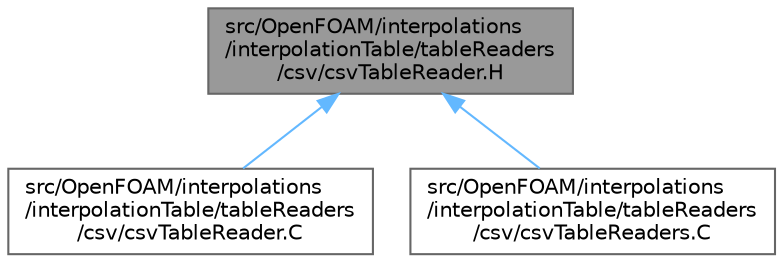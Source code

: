digraph "src/OpenFOAM/interpolations/interpolationTable/tableReaders/csv/csvTableReader.H"
{
 // LATEX_PDF_SIZE
  bgcolor="transparent";
  edge [fontname=Helvetica,fontsize=10,labelfontname=Helvetica,labelfontsize=10];
  node [fontname=Helvetica,fontsize=10,shape=box,height=0.2,width=0.4];
  Node1 [id="Node000001",label="src/OpenFOAM/interpolations\l/interpolationTable/tableReaders\l/csv/csvTableReader.H",height=0.2,width=0.4,color="gray40", fillcolor="grey60", style="filled", fontcolor="black",tooltip=" "];
  Node1 -> Node2 [id="edge1_Node000001_Node000002",dir="back",color="steelblue1",style="solid",tooltip=" "];
  Node2 [id="Node000002",label="src/OpenFOAM/interpolations\l/interpolationTable/tableReaders\l/csv/csvTableReader.C",height=0.2,width=0.4,color="grey40", fillcolor="white", style="filled",URL="$csvTableReader_8C.html",tooltip=" "];
  Node1 -> Node3 [id="edge2_Node000001_Node000003",dir="back",color="steelblue1",style="solid",tooltip=" "];
  Node3 [id="Node000003",label="src/OpenFOAM/interpolations\l/interpolationTable/tableReaders\l/csv/csvTableReaders.C",height=0.2,width=0.4,color="grey40", fillcolor="white", style="filled",URL="$csvTableReaders_8C.html",tooltip=" "];
}
